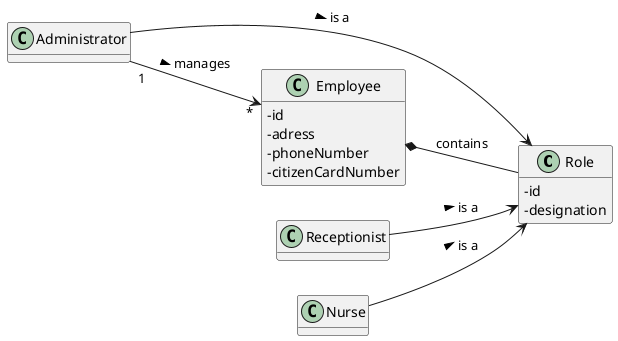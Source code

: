@startuml
hide methods
left to right direction
skinparam classAttributeIconSize 0


class Role {
  -id
  -designation
}

class Employee {
  -id
  -adress
  -phoneNumber
  -citizenCardNumber
}

class Administrator {
}

class Receptionist{
}

class Nurse{
}


Employee  *-- Role : contains
Administrator "1" --> "*" Employee : manages >
Administrator --> Role : is a >
Receptionist --> Role : is a >
Nurse --> Role  : is a >



@enduml